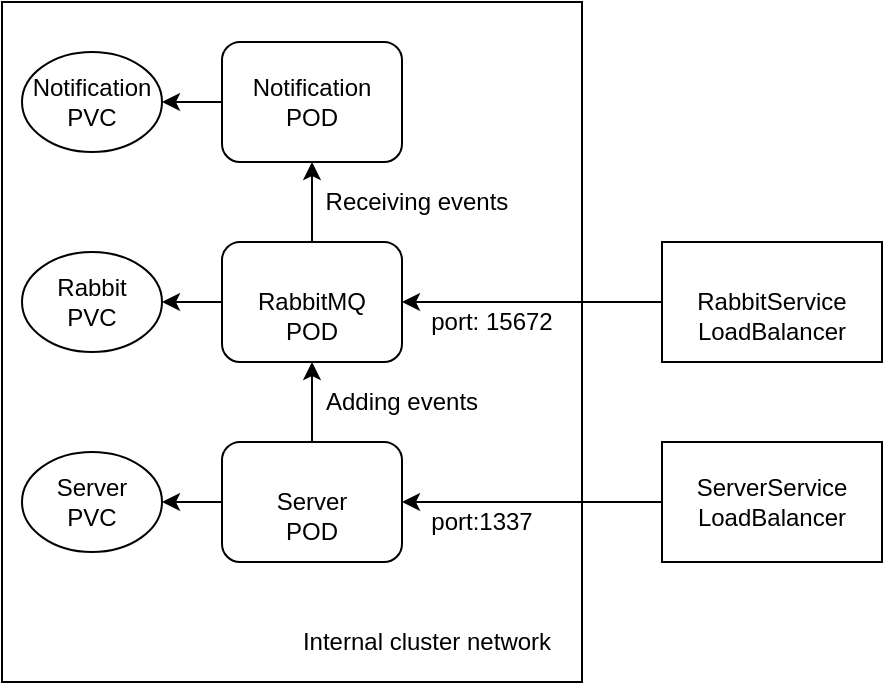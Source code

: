 <mxfile version="12.1.3" type="device" pages="1"><diagram id="pyVfr20L_Q6zNhnYBEqG" name="Page-1"><mxGraphModel dx="1408" dy="546" grid="1" gridSize="10" guides="1" tooltips="1" connect="1" arrows="1" fold="1" page="1" pageScale="1" pageWidth="850" pageHeight="1100" math="0" shadow="0"><root><mxCell id="0"/><mxCell id="1" parent="0"/><mxCell id="tnzxzzpeBD5tX_2VN5vm-28" value="" style="rounded=0;whiteSpace=wrap;html=1;" parent="1" vertex="1"><mxGeometry x="110" y="130" width="290" height="340" as="geometry"/></mxCell><mxCell id="tnzxzzpeBD5tX_2VN5vm-22" value="" style="edgeStyle=orthogonalEdgeStyle;rounded=0;orthogonalLoop=1;jettySize=auto;html=1;" parent="1" source="tnzxzzpeBD5tX_2VN5vm-2" target="tnzxzzpeBD5tX_2VN5vm-19" edge="1"><mxGeometry relative="1" as="geometry"/></mxCell><mxCell id="tnzxzzpeBD5tX_2VN5vm-2" value="&lt;div&gt;&lt;br&gt;&lt;/div&gt;&lt;div&gt;RabbitMQ&lt;/div&gt;&lt;div&gt;POD&lt;br&gt;&lt;/div&gt;" style="rounded=1;whiteSpace=wrap;html=1;" parent="1" vertex="1"><mxGeometry x="220" y="250" width="90" height="60" as="geometry"/></mxCell><mxCell id="tnzxzzpeBD5tX_2VN5vm-21" value="" style="edgeStyle=orthogonalEdgeStyle;rounded=0;orthogonalLoop=1;jettySize=auto;html=1;" parent="1" source="tnzxzzpeBD5tX_2VN5vm-3" target="tnzxzzpeBD5tX_2VN5vm-20" edge="1"><mxGeometry relative="1" as="geometry"/></mxCell><mxCell id="tnzxzzpeBD5tX_2VN5vm-3" value="&lt;div&gt;&lt;br&gt;&lt;/div&gt;&lt;div&gt;Server&lt;/div&gt;&lt;div&gt;POD&lt;br&gt;&lt;/div&gt;" style="rounded=1;whiteSpace=wrap;html=1;" parent="1" vertex="1"><mxGeometry x="220" y="350" width="90" height="60" as="geometry"/></mxCell><mxCell id="tnzxzzpeBD5tX_2VN5vm-4" value="" style="endArrow=classic;html=1;entryX=0.5;entryY=1;entryDx=0;entryDy=0;" parent="1" source="tnzxzzpeBD5tX_2VN5vm-3" target="tnzxzzpeBD5tX_2VN5vm-2" edge="1"><mxGeometry width="50" height="50" relative="1" as="geometry"><mxPoint x="270" y="360" as="sourcePoint"/><mxPoint x="320" y="310" as="targetPoint"/></mxGeometry></mxCell><mxCell id="tnzxzzpeBD5tX_2VN5vm-13" value="" style="edgeStyle=orthogonalEdgeStyle;rounded=0;orthogonalLoop=1;jettySize=auto;html=1;" parent="1" source="tnzxzzpeBD5tX_2VN5vm-12" target="tnzxzzpeBD5tX_2VN5vm-2" edge="1"><mxGeometry relative="1" as="geometry"/></mxCell><mxCell id="tnzxzzpeBD5tX_2VN5vm-12" value="&lt;div&gt;&lt;br&gt;&lt;/div&gt;&lt;div&gt;RabbitService&lt;/div&gt;&lt;div&gt;LoadBalancer&lt;br&gt;&lt;/div&gt;" style="rounded=0;whiteSpace=wrap;html=1;" parent="1" vertex="1"><mxGeometry x="440" y="250" width="110" height="60" as="geometry"/></mxCell><mxCell id="tnzxzzpeBD5tX_2VN5vm-15" value="" style="edgeStyle=orthogonalEdgeStyle;rounded=0;orthogonalLoop=1;jettySize=auto;html=1;" parent="1" source="tnzxzzpeBD5tX_2VN5vm-14" target="tnzxzzpeBD5tX_2VN5vm-3" edge="1"><mxGeometry relative="1" as="geometry"/></mxCell><mxCell id="tnzxzzpeBD5tX_2VN5vm-14" value="&lt;div&gt;ServerService&lt;/div&gt;&lt;div&gt;LoadBalancer&lt;br&gt;&lt;/div&gt;" style="rounded=0;whiteSpace=wrap;html=1;" parent="1" vertex="1"><mxGeometry x="440" y="350" width="110" height="60" as="geometry"/></mxCell><mxCell id="tnzxzzpeBD5tX_2VN5vm-16" value="port:1337 " style="text;html=1;strokeColor=none;fillColor=none;align=center;verticalAlign=middle;whiteSpace=wrap;rounded=0;" parent="1" vertex="1"><mxGeometry x="330" y="380" width="40" height="20" as="geometry"/></mxCell><mxCell id="tnzxzzpeBD5tX_2VN5vm-17" value="port: &lt;span class=&quot;pl-c1&quot;&gt;15672&lt;/span&gt;" style="text;html=1;strokeColor=none;fillColor=none;align=center;verticalAlign=middle;whiteSpace=wrap;rounded=0;" parent="1" vertex="1"><mxGeometry x="320" y="280" width="70" height="20" as="geometry"/></mxCell><mxCell id="tnzxzzpeBD5tX_2VN5vm-19" value="&lt;div&gt;Rabbit&lt;/div&gt;&lt;div&gt;PVC&lt;br&gt;&lt;/div&gt;" style="ellipse;whiteSpace=wrap;html=1;" parent="1" vertex="1"><mxGeometry x="120" y="255" width="70" height="50" as="geometry"/></mxCell><mxCell id="tnzxzzpeBD5tX_2VN5vm-20" value="&lt;div&gt;Server&lt;/div&gt;&lt;div&gt;PVC&lt;br&gt;&lt;/div&gt;" style="ellipse;whiteSpace=wrap;html=1;" parent="1" vertex="1"><mxGeometry x="120" y="355" width="70" height="50" as="geometry"/></mxCell><mxCell id="tnzxzzpeBD5tX_2VN5vm-27" value="" style="edgeStyle=orthogonalEdgeStyle;rounded=0;orthogonalLoop=1;jettySize=auto;html=1;" parent="1" source="tnzxzzpeBD5tX_2VN5vm-23" target="tnzxzzpeBD5tX_2VN5vm-25" edge="1"><mxGeometry relative="1" as="geometry"/></mxCell><mxCell id="tnzxzzpeBD5tX_2VN5vm-23" value="&lt;div&gt;Notification&lt;/div&gt;&lt;div&gt;POD&lt;br&gt;&lt;/div&gt;" style="rounded=1;whiteSpace=wrap;html=1;" parent="1" vertex="1"><mxGeometry x="220" y="150" width="90" height="60" as="geometry"/></mxCell><mxCell id="tnzxzzpeBD5tX_2VN5vm-25" value="&lt;div&gt;Notification&lt;/div&gt;&lt;div&gt;PVC&lt;br&gt;&lt;/div&gt;" style="ellipse;whiteSpace=wrap;html=1;" parent="1" vertex="1"><mxGeometry x="120" y="155" width="70" height="50" as="geometry"/></mxCell><mxCell id="tnzxzzpeBD5tX_2VN5vm-29" value="Internal cluster network" style="text;html=1;strokeColor=none;fillColor=none;align=center;verticalAlign=middle;whiteSpace=wrap;rounded=0;" parent="1" vertex="1"><mxGeometry x="255" y="440" width="135" height="20" as="geometry"/></mxCell><mxCell id="3mMLSgUdlJutF4txft_v-1" value="" style="endArrow=classic;html=1;exitX=0.5;exitY=0;exitDx=0;exitDy=0;entryX=0.5;entryY=1;entryDx=0;entryDy=0;" edge="1" parent="1" source="tnzxzzpeBD5tX_2VN5vm-2" target="tnzxzzpeBD5tX_2VN5vm-23"><mxGeometry width="50" height="50" relative="1" as="geometry"><mxPoint x="320" y="250" as="sourcePoint"/><mxPoint x="370" y="200" as="targetPoint"/></mxGeometry></mxCell><mxCell id="3mMLSgUdlJutF4txft_v-2" value="Adding events" style="text;html=1;strokeColor=none;fillColor=none;align=center;verticalAlign=middle;whiteSpace=wrap;rounded=0;" vertex="1" parent="1"><mxGeometry x="265" y="320" width="90" height="20" as="geometry"/></mxCell><mxCell id="3mMLSgUdlJutF4txft_v-3" value="Receiving events" style="text;html=1;strokeColor=none;fillColor=none;align=center;verticalAlign=middle;whiteSpace=wrap;rounded=0;" vertex="1" parent="1"><mxGeometry x="265" y="220" width="105" height="20" as="geometry"/></mxCell></root></mxGraphModel></diagram></mxfile>